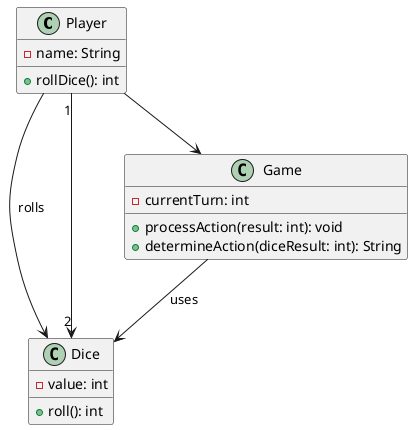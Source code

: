 @startuml
class Player {
    - name: String
    + rollDice(): int
}

class Dice {
    - value: int
    + roll(): int
}

class Game {
    - currentTurn: int
    + processAction(result: int): void
    + determineAction(diceResult: int): String
}

Player --> Game
Player --> Dice : rolls
Game --> Dice : uses
Player "1" --> "2" Dice
@enduml